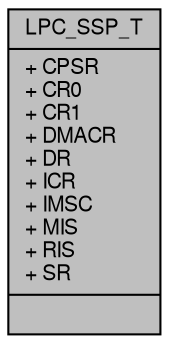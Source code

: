 digraph "LPC_SSP_T"
{
  edge [fontname="FreeSans",fontsize="10",labelfontname="FreeSans",labelfontsize="10"];
  node [fontname="FreeSans",fontsize="10",shape=record];
  Node1 [label="{LPC_SSP_T\n|+ CPSR\l+ CR0\l+ CR1\l+ DMACR\l+ DR\l+ ICR\l+ IMSC\l+ MIS\l+ RIS\l+ SR\l|}",height=0.2,width=0.4,color="black", fillcolor="grey75", style="filled", fontcolor="black"];
}
